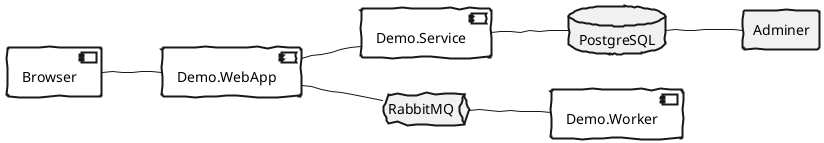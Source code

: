 @startuml

left to right direction
skinparam { 
    ComponentBackgroundColor white
    ComponentBorderThickness 2
    'ComponentStyle rectangle
    DatabaseBorderThickness 2
    Handwritten true
    QueueBorderThickness 2
    RectangleBorderThickness 2
}

'skinparam {
'    ComponentBorderColor #0e39fb
'    ComponentFontColor #0e39fb
'    RectangleBorderColor #0e39fb
'    RectangleFontColor #0e39fb
'    ArrowColor #0e39fb
'}

component Browser
component Demo.WebApp
component Demo.Service
component Demo.Worker
database PostgreSQL
queue RabbitMQ
rectangle Adminer

Browser -- Demo.WebApp
Demo.WebApp -- Demo.Service
Demo.WebApp -- RabbitMQ
RabbitMQ -- Demo.Worker
Demo.Service -- PostgreSQL
PostgreSQL -- Adminer

@endml
